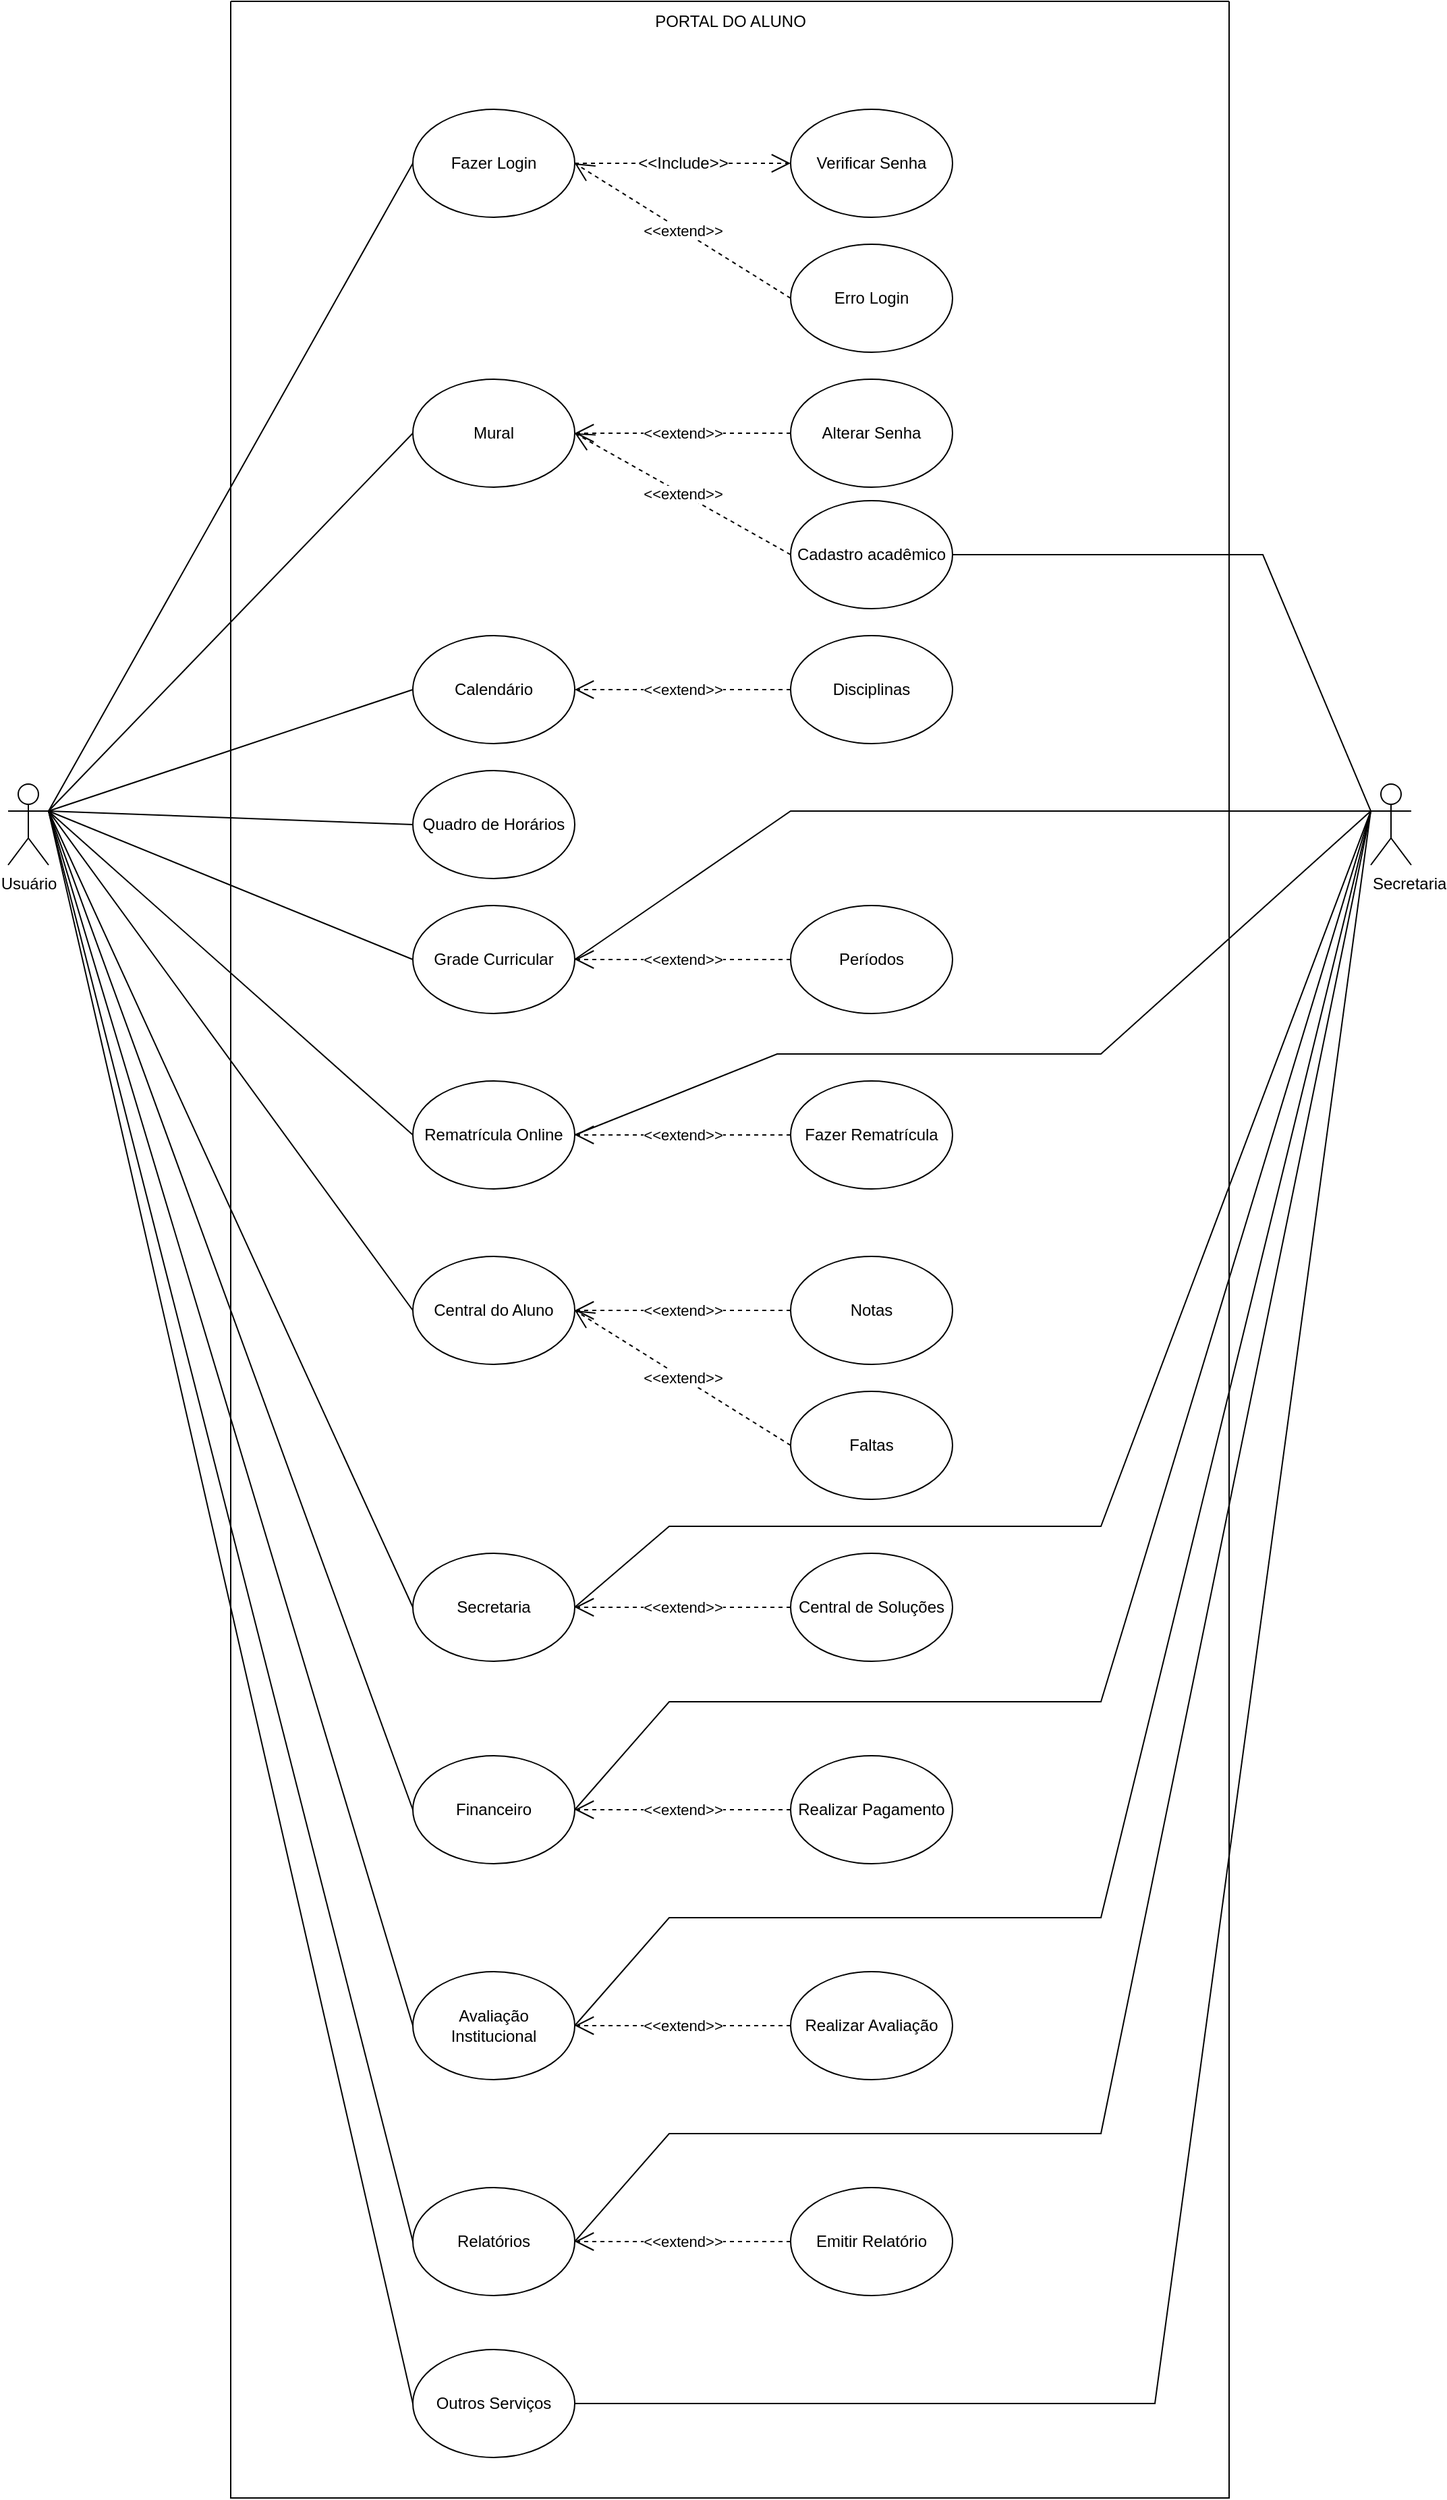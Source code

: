 <mxfile version="24.8.2">
  <diagram name="Página-1" id="nEp3XKZHIvh9Z4nqJTiU">
    <mxGraphModel dx="1434" dy="772" grid="1" gridSize="10" guides="1" tooltips="1" connect="1" arrows="1" fold="1" page="1" pageScale="1" pageWidth="1390" pageHeight="980" math="0" shadow="0">
      <root>
        <mxCell id="0" />
        <mxCell id="1" parent="0" />
        <mxCell id="v8q1E7bSoexo-ledSUc--1" value="Usuário" style="shape=umlActor;verticalLabelPosition=bottom;verticalAlign=top;html=1;outlineConnect=0;" parent="1" vertex="1">
          <mxGeometry x="175" y="580" width="30" height="60" as="geometry" />
        </mxCell>
        <mxCell id="v8q1E7bSoexo-ledSUc--21" value="Fazer Login" style="ellipse;whiteSpace=wrap;html=1;" parent="1" vertex="1">
          <mxGeometry x="475" y="80" width="120" height="80" as="geometry" />
        </mxCell>
        <mxCell id="v8q1E7bSoexo-ledSUc--29" value="" style="endArrow=none;html=1;rounded=0;entryX=0;entryY=0.5;entryDx=0;entryDy=0;exitX=1;exitY=0.333;exitDx=0;exitDy=0;exitPerimeter=0;" parent="1" source="v8q1E7bSoexo-ledSUc--1" target="v8q1E7bSoexo-ledSUc--21" edge="1">
          <mxGeometry width="50" height="50" relative="1" as="geometry">
            <mxPoint x="275" y="450" as="sourcePoint" />
            <mxPoint x="325" y="400" as="targetPoint" />
          </mxGeometry>
        </mxCell>
        <mxCell id="v8q1E7bSoexo-ledSUc--31" value="Mural" style="ellipse;whiteSpace=wrap;html=1;" parent="1" vertex="1">
          <mxGeometry x="475" y="280" width="120" height="80" as="geometry" />
        </mxCell>
        <mxCell id="v8q1E7bSoexo-ledSUc--32" value="Grade Curricular" style="ellipse;whiteSpace=wrap;html=1;" parent="1" vertex="1">
          <mxGeometry x="475" y="670" width="120" height="80" as="geometry" />
        </mxCell>
        <mxCell id="v8q1E7bSoexo-ledSUc--33" value="Quadro de Horários" style="ellipse;whiteSpace=wrap;html=1;" parent="1" vertex="1">
          <mxGeometry x="475" y="570" width="120" height="80" as="geometry" />
        </mxCell>
        <mxCell id="v8q1E7bSoexo-ledSUc--34" value="Rematrícula Online" style="ellipse;whiteSpace=wrap;html=1;" parent="1" vertex="1">
          <mxGeometry x="475" y="800" width="120" height="80" as="geometry" />
        </mxCell>
        <mxCell id="v8q1E7bSoexo-ledSUc--35" value="Central do Aluno" style="ellipse;whiteSpace=wrap;html=1;" parent="1" vertex="1">
          <mxGeometry x="475" y="930" width="120" height="80" as="geometry" />
        </mxCell>
        <mxCell id="v8q1E7bSoexo-ledSUc--36" value="Secretaria" style="ellipse;whiteSpace=wrap;html=1;" parent="1" vertex="1">
          <mxGeometry x="475" y="1150" width="120" height="80" as="geometry" />
        </mxCell>
        <mxCell id="v8q1E7bSoexo-ledSUc--37" value="Financeiro" style="ellipse;whiteSpace=wrap;html=1;" parent="1" vertex="1">
          <mxGeometry x="475" y="1300" width="120" height="80" as="geometry" />
        </mxCell>
        <mxCell id="v8q1E7bSoexo-ledSUc--41" value="" style="endArrow=none;html=1;rounded=0;entryX=0;entryY=0.5;entryDx=0;entryDy=0;exitX=1;exitY=0.333;exitDx=0;exitDy=0;exitPerimeter=0;" parent="1" source="v8q1E7bSoexo-ledSUc--1" target="v8q1E7bSoexo-ledSUc--31" edge="1">
          <mxGeometry width="50" height="50" relative="1" as="geometry">
            <mxPoint x="275" y="450" as="sourcePoint" />
            <mxPoint x="325" y="400" as="targetPoint" />
          </mxGeometry>
        </mxCell>
        <mxCell id="v8q1E7bSoexo-ledSUc--42" value="" style="endArrow=none;html=1;rounded=0;entryX=0;entryY=0.5;entryDx=0;entryDy=0;exitX=1;exitY=0.333;exitDx=0;exitDy=0;exitPerimeter=0;" parent="1" source="v8q1E7bSoexo-ledSUc--1" target="v8q1E7bSoexo-ledSUc--32" edge="1">
          <mxGeometry width="50" height="50" relative="1" as="geometry">
            <mxPoint x="275" y="450" as="sourcePoint" />
            <mxPoint x="325" y="400" as="targetPoint" />
          </mxGeometry>
        </mxCell>
        <mxCell id="v8q1E7bSoexo-ledSUc--43" value="" style="endArrow=none;html=1;rounded=0;entryX=0;entryY=0.5;entryDx=0;entryDy=0;exitX=1;exitY=0.333;exitDx=0;exitDy=0;exitPerimeter=0;" parent="1" source="v8q1E7bSoexo-ledSUc--1" target="v8q1E7bSoexo-ledSUc--33" edge="1">
          <mxGeometry width="50" height="50" relative="1" as="geometry">
            <mxPoint x="275" y="450" as="sourcePoint" />
            <mxPoint x="325" y="400" as="targetPoint" />
          </mxGeometry>
        </mxCell>
        <mxCell id="v8q1E7bSoexo-ledSUc--44" value="" style="endArrow=none;html=1;rounded=0;entryX=0;entryY=0.5;entryDx=0;entryDy=0;exitX=1;exitY=0.333;exitDx=0;exitDy=0;exitPerimeter=0;" parent="1" source="v8q1E7bSoexo-ledSUc--1" target="v8q1E7bSoexo-ledSUc--34" edge="1">
          <mxGeometry width="50" height="50" relative="1" as="geometry">
            <mxPoint x="275" y="450" as="sourcePoint" />
            <mxPoint x="325" y="400" as="targetPoint" />
          </mxGeometry>
        </mxCell>
        <mxCell id="v8q1E7bSoexo-ledSUc--45" value="" style="endArrow=none;html=1;rounded=0;entryX=0;entryY=0.5;entryDx=0;entryDy=0;exitX=1;exitY=0.333;exitDx=0;exitDy=0;exitPerimeter=0;" parent="1" source="v8q1E7bSoexo-ledSUc--1" target="v8q1E7bSoexo-ledSUc--35" edge="1">
          <mxGeometry width="50" height="50" relative="1" as="geometry">
            <mxPoint x="275" y="450" as="sourcePoint" />
            <mxPoint x="325" y="400" as="targetPoint" />
          </mxGeometry>
        </mxCell>
        <mxCell id="v8q1E7bSoexo-ledSUc--46" value="" style="endArrow=none;html=1;rounded=0;entryX=0;entryY=0.5;entryDx=0;entryDy=0;exitX=1;exitY=0.333;exitDx=0;exitDy=0;exitPerimeter=0;" parent="1" source="v8q1E7bSoexo-ledSUc--1" target="v8q1E7bSoexo-ledSUc--36" edge="1">
          <mxGeometry width="50" height="50" relative="1" as="geometry">
            <mxPoint x="275" y="450" as="sourcePoint" />
            <mxPoint x="325" y="400" as="targetPoint" />
          </mxGeometry>
        </mxCell>
        <mxCell id="v8q1E7bSoexo-ledSUc--48" value="" style="endArrow=none;html=1;rounded=0;entryX=0;entryY=0.5;entryDx=0;entryDy=0;exitX=1;exitY=0.333;exitDx=0;exitDy=0;exitPerimeter=0;" parent="1" source="v8q1E7bSoexo-ledSUc--1" target="v8q1E7bSoexo-ledSUc--37" edge="1">
          <mxGeometry width="50" height="50" relative="1" as="geometry">
            <mxPoint x="275" y="450" as="sourcePoint" />
            <mxPoint x="325" y="400" as="targetPoint" />
          </mxGeometry>
        </mxCell>
        <mxCell id="v8q1E7bSoexo-ledSUc--50" value="Avaliação Institucional" style="ellipse;whiteSpace=wrap;html=1;" parent="1" vertex="1">
          <mxGeometry x="475" y="1460" width="120" height="80" as="geometry" />
        </mxCell>
        <mxCell id="v8q1E7bSoexo-ledSUc--51" value="Relatórios" style="ellipse;whiteSpace=wrap;html=1;" parent="1" vertex="1">
          <mxGeometry x="475" y="1620" width="120" height="80" as="geometry" />
        </mxCell>
        <mxCell id="v8q1E7bSoexo-ledSUc--52" value="Outros Serviços" style="ellipse;whiteSpace=wrap;html=1;" parent="1" vertex="1">
          <mxGeometry x="475" y="1740" width="120" height="80" as="geometry" />
        </mxCell>
        <mxCell id="v8q1E7bSoexo-ledSUc--53" value="" style="endArrow=none;html=1;rounded=0;exitX=0;exitY=0.5;exitDx=0;exitDy=0;entryX=1;entryY=0.333;entryDx=0;entryDy=0;entryPerimeter=0;" parent="1" source="v8q1E7bSoexo-ledSUc--50" target="v8q1E7bSoexo-ledSUc--1" edge="1">
          <mxGeometry width="50" height="50" relative="1" as="geometry">
            <mxPoint x="475" y="920" as="sourcePoint" />
            <mxPoint x="275" y="450" as="targetPoint" />
          </mxGeometry>
        </mxCell>
        <mxCell id="v8q1E7bSoexo-ledSUc--54" value="" style="endArrow=none;html=1;rounded=0;exitX=0;exitY=0.5;exitDx=0;exitDy=0;entryX=1;entryY=0.333;entryDx=0;entryDy=0;entryPerimeter=0;" parent="1" source="v8q1E7bSoexo-ledSUc--51" target="v8q1E7bSoexo-ledSUc--1" edge="1">
          <mxGeometry width="50" height="50" relative="1" as="geometry">
            <mxPoint x="225" y="500" as="sourcePoint" />
            <mxPoint x="225" y="360" as="targetPoint" />
          </mxGeometry>
        </mxCell>
        <mxCell id="v8q1E7bSoexo-ledSUc--55" value="" style="endArrow=none;html=1;rounded=0;exitX=0;exitY=0.5;exitDx=0;exitDy=0;entryX=1;entryY=0.333;entryDx=0;entryDy=0;entryPerimeter=0;" parent="1" source="v8q1E7bSoexo-ledSUc--52" target="v8q1E7bSoexo-ledSUc--1" edge="1">
          <mxGeometry width="50" height="50" relative="1" as="geometry">
            <mxPoint x="225" y="500" as="sourcePoint" />
            <mxPoint x="275" y="450" as="targetPoint" />
          </mxGeometry>
        </mxCell>
        <mxCell id="m4IWM7re0CIuDxDTjpuN-1" value="Verificar Senha" style="ellipse;whiteSpace=wrap;html=1;" parent="1" vertex="1">
          <mxGeometry x="755" y="80" width="120" height="80" as="geometry" />
        </mxCell>
        <mxCell id="m4IWM7re0CIuDxDTjpuN-2" value="Erro Login" style="ellipse;whiteSpace=wrap;html=1;" parent="1" vertex="1">
          <mxGeometry x="755" y="180" width="120" height="80" as="geometry" />
        </mxCell>
        <mxCell id="m4IWM7re0CIuDxDTjpuN-6" value="&amp;lt;&amp;lt;extend&amp;gt;&amp;gt;" style="endArrow=open;endSize=12;dashed=1;html=1;rounded=0;entryX=1;entryY=0.5;entryDx=0;entryDy=0;exitX=0;exitY=0.5;exitDx=0;exitDy=0;" parent="1" source="m4IWM7re0CIuDxDTjpuN-2" target="v8q1E7bSoexo-ledSUc--21" edge="1">
          <mxGeometry width="160" relative="1" as="geometry">
            <mxPoint x="755" y="230" as="sourcePoint" />
            <mxPoint x="915" y="230" as="targetPoint" />
          </mxGeometry>
        </mxCell>
        <mxCell id="m4IWM7re0CIuDxDTjpuN-8" value="&lt;span style=&quot;font-size: 12px;&quot;&gt;&amp;lt;&amp;lt;Include&amp;gt;&amp;gt;&lt;/span&gt;" style="endArrow=open;endSize=12;dashed=1;html=1;rounded=0;" parent="1" edge="1">
          <mxGeometry width="160" relative="1" as="geometry">
            <mxPoint x="595" y="120" as="sourcePoint" />
            <mxPoint x="755" y="120" as="targetPoint" />
          </mxGeometry>
        </mxCell>
        <mxCell id="m4IWM7re0CIuDxDTjpuN-10" value="Fazer Rematrícula" style="ellipse;whiteSpace=wrap;html=1;" parent="1" vertex="1">
          <mxGeometry x="755" y="800" width="120" height="80" as="geometry" />
        </mxCell>
        <mxCell id="m4IWM7re0CIuDxDTjpuN-16" value="Cadastro acadêmico" style="ellipse;whiteSpace=wrap;html=1;" parent="1" vertex="1">
          <mxGeometry x="755" y="370" width="120" height="80" as="geometry" />
        </mxCell>
        <mxCell id="m4IWM7re0CIuDxDTjpuN-17" value="&amp;lt;&amp;lt;extend&amp;gt;&amp;gt;" style="endArrow=open;endSize=12;dashed=1;html=1;rounded=0;entryX=1;entryY=0.5;entryDx=0;entryDy=0;exitX=0;exitY=0.5;exitDx=0;exitDy=0;" parent="1" source="m4IWM7re0CIuDxDTjpuN-16" target="v8q1E7bSoexo-ledSUc--31" edge="1">
          <mxGeometry width="160" relative="1" as="geometry">
            <mxPoint x="755" y="340" as="sourcePoint" />
            <mxPoint x="915" y="340" as="targetPoint" />
          </mxGeometry>
        </mxCell>
        <mxCell id="m4IWM7re0CIuDxDTjpuN-18" value="Alterar Senha" style="ellipse;whiteSpace=wrap;html=1;" parent="1" vertex="1">
          <mxGeometry x="755" y="280" width="120" height="80" as="geometry" />
        </mxCell>
        <mxCell id="m4IWM7re0CIuDxDTjpuN-24" value="&amp;lt;&amp;lt;extend&amp;gt;&amp;gt;" style="endArrow=open;endSize=12;dashed=1;html=1;rounded=0;exitX=0;exitY=0.5;exitDx=0;exitDy=0;entryX=1;entryY=0.5;entryDx=0;entryDy=0;" parent="1" source="m4IWM7re0CIuDxDTjpuN-10" target="v8q1E7bSoexo-ledSUc--34" edge="1">
          <mxGeometry width="160" relative="1" as="geometry">
            <mxPoint x="695" y="770" as="sourcePoint" />
            <mxPoint x="855" y="770" as="targetPoint" />
          </mxGeometry>
        </mxCell>
        <mxCell id="m4IWM7re0CIuDxDTjpuN-25" value="&amp;lt;&amp;lt;extend&amp;gt;&amp;gt;" style="endArrow=open;endSize=12;dashed=1;html=1;rounded=0;exitX=0;exitY=0.5;exitDx=0;exitDy=0;entryX=1;entryY=0.5;entryDx=0;entryDy=0;" parent="1" source="m4IWM7re0CIuDxDTjpuN-18" target="v8q1E7bSoexo-ledSUc--31" edge="1">
          <mxGeometry width="160" relative="1" as="geometry">
            <mxPoint x="615" y="280" as="sourcePoint" />
            <mxPoint x="775" y="280" as="targetPoint" />
          </mxGeometry>
        </mxCell>
        <mxCell id="m4IWM7re0CIuDxDTjpuN-26" value="Calendário" style="ellipse;whiteSpace=wrap;html=1;" parent="1" vertex="1">
          <mxGeometry x="475" y="470" width="120" height="80" as="geometry" />
        </mxCell>
        <mxCell id="m4IWM7re0CIuDxDTjpuN-27" value="" style="endArrow=none;html=1;rounded=0;entryX=0;entryY=0.5;entryDx=0;entryDy=0;" parent="1" target="m4IWM7re0CIuDxDTjpuN-26" edge="1">
          <mxGeometry width="50" height="50" relative="1" as="geometry">
            <mxPoint x="205" y="600" as="sourcePoint" />
            <mxPoint x="355" y="550" as="targetPoint" />
          </mxGeometry>
        </mxCell>
        <mxCell id="m4IWM7re0CIuDxDTjpuN-28" value="Disciplinas" style="ellipse;whiteSpace=wrap;html=1;" parent="1" vertex="1">
          <mxGeometry x="755" y="470" width="120" height="80" as="geometry" />
        </mxCell>
        <mxCell id="m4IWM7re0CIuDxDTjpuN-29" value="&amp;lt;&amp;lt;extend&amp;gt;&amp;gt;" style="endArrow=open;endSize=12;dashed=1;html=1;rounded=0;entryX=1;entryY=0.5;entryDx=0;entryDy=0;exitX=0;exitY=0.5;exitDx=0;exitDy=0;" parent="1" source="m4IWM7re0CIuDxDTjpuN-28" target="m4IWM7re0CIuDxDTjpuN-26" edge="1">
          <mxGeometry width="160" relative="1" as="geometry">
            <mxPoint x="755" y="510" as="sourcePoint" />
            <mxPoint x="915" y="510" as="targetPoint" />
            <mxPoint as="offset" />
          </mxGeometry>
        </mxCell>
        <mxCell id="m4IWM7re0CIuDxDTjpuN-30" value="Períodos" style="ellipse;whiteSpace=wrap;html=1;" parent="1" vertex="1">
          <mxGeometry x="755" y="670" width="120" height="80" as="geometry" />
        </mxCell>
        <mxCell id="m4IWM7re0CIuDxDTjpuN-31" value="&amp;lt;&amp;lt;extend&amp;gt;&amp;gt;" style="endArrow=open;endSize=12;dashed=1;html=1;rounded=0;entryX=1;entryY=0.5;entryDx=0;entryDy=0;exitX=0;exitY=0.5;exitDx=0;exitDy=0;" parent="1" source="m4IWM7re0CIuDxDTjpuN-30" target="v8q1E7bSoexo-ledSUc--32" edge="1">
          <mxGeometry width="160" relative="1" as="geometry">
            <mxPoint x="665" y="740" as="sourcePoint" />
            <mxPoint x="825" y="740" as="targetPoint" />
          </mxGeometry>
        </mxCell>
        <mxCell id="m4IWM7re0CIuDxDTjpuN-32" value="Notas" style="ellipse;whiteSpace=wrap;html=1;" parent="1" vertex="1">
          <mxGeometry x="755" y="930" width="120" height="80" as="geometry" />
        </mxCell>
        <mxCell id="m4IWM7re0CIuDxDTjpuN-33" value="Faltas" style="ellipse;whiteSpace=wrap;html=1;" parent="1" vertex="1">
          <mxGeometry x="755" y="1030" width="120" height="80" as="geometry" />
        </mxCell>
        <mxCell id="m4IWM7re0CIuDxDTjpuN-35" value="&amp;lt;&amp;lt;extend&amp;gt;&amp;gt;" style="endArrow=open;endSize=12;dashed=1;html=1;rounded=0;exitX=0;exitY=0.5;exitDx=0;exitDy=0;entryX=1;entryY=0.5;entryDx=0;entryDy=0;" parent="1" source="m4IWM7re0CIuDxDTjpuN-33" target="v8q1E7bSoexo-ledSUc--35" edge="1">
          <mxGeometry width="160" relative="1" as="geometry">
            <mxPoint x="625" y="1030" as="sourcePoint" />
            <mxPoint x="785" y="1030" as="targetPoint" />
          </mxGeometry>
        </mxCell>
        <mxCell id="m4IWM7re0CIuDxDTjpuN-36" value="&amp;lt;&amp;lt;extend&amp;gt;&amp;gt;" style="endArrow=open;endSize=12;dashed=1;html=1;rounded=0;exitX=0;exitY=0.5;exitDx=0;exitDy=0;entryX=1;entryY=0.5;entryDx=0;entryDy=0;" parent="1" source="m4IWM7re0CIuDxDTjpuN-32" target="v8q1E7bSoexo-ledSUc--35" edge="1">
          <mxGeometry width="160" relative="1" as="geometry">
            <mxPoint x="615" y="920" as="sourcePoint" />
            <mxPoint x="775" y="920" as="targetPoint" />
          </mxGeometry>
        </mxCell>
        <mxCell id="m4IWM7re0CIuDxDTjpuN-37" value="Central de Soluções" style="ellipse;whiteSpace=wrap;html=1;" parent="1" vertex="1">
          <mxGeometry x="755" y="1150" width="120" height="80" as="geometry" />
        </mxCell>
        <mxCell id="m4IWM7re0CIuDxDTjpuN-38" value="&amp;lt;&amp;lt;extend&amp;gt;&amp;gt;" style="endArrow=open;endSize=12;dashed=1;html=1;rounded=0;entryX=1;entryY=0.5;entryDx=0;entryDy=0;exitX=0;exitY=0.5;exitDx=0;exitDy=0;" parent="1" source="m4IWM7re0CIuDxDTjpuN-37" target="v8q1E7bSoexo-ledSUc--36" edge="1">
          <mxGeometry width="160" relative="1" as="geometry">
            <mxPoint x="675" y="1180" as="sourcePoint" />
            <mxPoint x="785" y="1190" as="targetPoint" />
          </mxGeometry>
        </mxCell>
        <mxCell id="m4IWM7re0CIuDxDTjpuN-39" value="Realizar Avaliação" style="ellipse;whiteSpace=wrap;html=1;" parent="1" vertex="1">
          <mxGeometry x="755" y="1460" width="120" height="80" as="geometry" />
        </mxCell>
        <mxCell id="m4IWM7re0CIuDxDTjpuN-41" value="&amp;lt;&amp;lt;extend&amp;gt;&amp;gt;" style="endArrow=open;endSize=12;dashed=1;html=1;rounded=0;exitX=0;exitY=0.5;exitDx=0;exitDy=0;entryX=1;entryY=0.5;entryDx=0;entryDy=0;" parent="1" source="m4IWM7re0CIuDxDTjpuN-39" target="v8q1E7bSoexo-ledSUc--50" edge="1">
          <mxGeometry width="160" relative="1" as="geometry">
            <mxPoint x="665" y="1400" as="sourcePoint" />
            <mxPoint x="825" y="1400" as="targetPoint" />
            <mxPoint as="offset" />
          </mxGeometry>
        </mxCell>
        <mxCell id="m4IWM7re0CIuDxDTjpuN-42" value="Emitir Relatório" style="ellipse;whiteSpace=wrap;html=1;" parent="1" vertex="1">
          <mxGeometry x="755" y="1620" width="120" height="80" as="geometry" />
        </mxCell>
        <mxCell id="m4IWM7re0CIuDxDTjpuN-43" value="&amp;lt;&amp;lt;extend&amp;gt;&amp;gt;" style="endArrow=open;endSize=12;dashed=1;html=1;rounded=0;exitX=0;exitY=0.5;exitDx=0;exitDy=0;entryX=1;entryY=0.5;entryDx=0;entryDy=0;" parent="1" source="m4IWM7re0CIuDxDTjpuN-42" target="v8q1E7bSoexo-ledSUc--51" edge="1">
          <mxGeometry width="160" relative="1" as="geometry">
            <mxPoint x="685" y="1560" as="sourcePoint" />
            <mxPoint x="845" y="1560" as="targetPoint" />
          </mxGeometry>
        </mxCell>
        <mxCell id="m4IWM7re0CIuDxDTjpuN-44" value="&lt;span style=&quot;white-space: pre;&quot;&gt;&#x9;&lt;/span&gt;Secretaria" style="shape=umlActor;verticalLabelPosition=bottom;verticalAlign=top;html=1;" parent="1" vertex="1">
          <mxGeometry x="1185" y="580" width="30" height="60" as="geometry" />
        </mxCell>
        <mxCell id="m4IWM7re0CIuDxDTjpuN-53" value="" style="endArrow=none;html=1;rounded=0;entryX=0;entryY=0.333;entryDx=0;entryDy=0;entryPerimeter=0;exitX=1;exitY=0.5;exitDx=0;exitDy=0;" parent="1" source="v8q1E7bSoexo-ledSUc--32" target="m4IWM7re0CIuDxDTjpuN-44" edge="1">
          <mxGeometry width="50" height="50" relative="1" as="geometry">
            <mxPoint x="995" y="620" as="sourcePoint" />
            <mxPoint x="1045" y="570" as="targetPoint" />
            <Array as="points">
              <mxPoint x="755" y="600" />
              <mxPoint x="905" y="600" />
            </Array>
          </mxGeometry>
        </mxCell>
        <mxCell id="m4IWM7re0CIuDxDTjpuN-54" value="" style="endArrow=none;html=1;rounded=0;entryX=0;entryY=0.333;entryDx=0;entryDy=0;entryPerimeter=0;exitX=1;exitY=0.5;exitDx=0;exitDy=0;" parent="1" source="v8q1E7bSoexo-ledSUc--34" target="m4IWM7re0CIuDxDTjpuN-44" edge="1">
          <mxGeometry width="50" height="50" relative="1" as="geometry">
            <mxPoint x="655" y="780" as="sourcePoint" />
            <mxPoint x="1105" y="690" as="targetPoint" />
            <Array as="points">
              <mxPoint x="745" y="780" />
              <mxPoint x="985" y="780" />
            </Array>
          </mxGeometry>
        </mxCell>
        <mxCell id="m4IWM7re0CIuDxDTjpuN-56" value="" style="endArrow=none;html=1;rounded=0;entryX=0;entryY=0.333;entryDx=0;entryDy=0;entryPerimeter=0;exitX=1;exitY=0.5;exitDx=0;exitDy=0;" parent="1" source="v8q1E7bSoexo-ledSUc--36" target="m4IWM7re0CIuDxDTjpuN-44" edge="1">
          <mxGeometry width="50" height="50" relative="1" as="geometry">
            <mxPoint x="955" y="1130" as="sourcePoint" />
            <mxPoint x="1065" y="900" as="targetPoint" />
            <Array as="points">
              <mxPoint x="665" y="1130" />
              <mxPoint x="985" y="1130" />
            </Array>
          </mxGeometry>
        </mxCell>
        <mxCell id="m4IWM7re0CIuDxDTjpuN-58" value="" style="endArrow=none;html=1;rounded=0;entryX=0;entryY=0.333;entryDx=0;entryDy=0;entryPerimeter=0;exitX=1;exitY=0.5;exitDx=0;exitDy=0;" parent="1" source="v8q1E7bSoexo-ledSUc--37" target="m4IWM7re0CIuDxDTjpuN-44" edge="1">
          <mxGeometry width="50" height="50" relative="1" as="geometry">
            <mxPoint x="1055" y="1280" as="sourcePoint" />
            <mxPoint x="1165" y="1010" as="targetPoint" />
            <Array as="points">
              <mxPoint x="665" y="1260" />
              <mxPoint x="985" y="1260" />
            </Array>
          </mxGeometry>
        </mxCell>
        <mxCell id="m4IWM7re0CIuDxDTjpuN-59" value="Realizar Pagamento" style="ellipse;whiteSpace=wrap;html=1;" parent="1" vertex="1">
          <mxGeometry x="755" y="1300" width="120" height="80" as="geometry" />
        </mxCell>
        <mxCell id="m4IWM7re0CIuDxDTjpuN-60" value="&amp;lt;&amp;lt;extend&amp;gt;&amp;gt;" style="endArrow=open;endSize=12;dashed=1;html=1;rounded=0;exitX=0;exitY=0.5;exitDx=0;exitDy=0;entryX=1;entryY=0.5;entryDx=0;entryDy=0;" parent="1" source="m4IWM7re0CIuDxDTjpuN-59" target="v8q1E7bSoexo-ledSUc--37" edge="1">
          <mxGeometry width="160" relative="1" as="geometry">
            <mxPoint x="1085" y="1360" as="sourcePoint" />
            <mxPoint x="1245" y="1360" as="targetPoint" />
          </mxGeometry>
        </mxCell>
        <mxCell id="m4IWM7re0CIuDxDTjpuN-61" value="" style="endArrow=none;html=1;rounded=0;entryX=0;entryY=0.333;entryDx=0;entryDy=0;entryPerimeter=0;" parent="1" target="m4IWM7re0CIuDxDTjpuN-44" edge="1">
          <mxGeometry width="50" height="50" relative="1" as="geometry">
            <mxPoint x="595" y="1500" as="sourcePoint" />
            <mxPoint x="1175" y="1150" as="targetPoint" />
            <Array as="points">
              <mxPoint x="665" y="1420" />
              <mxPoint x="985" y="1420" />
            </Array>
          </mxGeometry>
        </mxCell>
        <mxCell id="m4IWM7re0CIuDxDTjpuN-62" value="" style="endArrow=none;html=1;rounded=0;entryX=0;entryY=0.333;entryDx=0;entryDy=0;entryPerimeter=0;exitX=1;exitY=0.5;exitDx=0;exitDy=0;" parent="1" source="v8q1E7bSoexo-ledSUc--51" target="m4IWM7re0CIuDxDTjpuN-44" edge="1">
          <mxGeometry width="50" height="50" relative="1" as="geometry">
            <mxPoint x="1005" y="1580" as="sourcePoint" />
            <mxPoint x="1285" y="1250" as="targetPoint" />
            <Array as="points">
              <mxPoint x="665" y="1580" />
              <mxPoint x="985" y="1580" />
            </Array>
          </mxGeometry>
        </mxCell>
        <mxCell id="m4IWM7re0CIuDxDTjpuN-64" value="" style="endArrow=none;html=1;rounded=0;entryX=0;entryY=0.333;entryDx=0;entryDy=0;entryPerimeter=0;exitX=1;exitY=0.5;exitDx=0;exitDy=0;" parent="1" source="v8q1E7bSoexo-ledSUc--52" target="m4IWM7re0CIuDxDTjpuN-44" edge="1">
          <mxGeometry width="50" height="50" relative="1" as="geometry">
            <mxPoint x="605" y="1780" as="sourcePoint" />
            <mxPoint x="1225" y="940" as="targetPoint" />
            <Array as="points">
              <mxPoint x="1025" y="1780" />
            </Array>
          </mxGeometry>
        </mxCell>
        <mxCell id="m4IWM7re0CIuDxDTjpuN-65" value="" style="endArrow=none;html=1;rounded=0;entryX=0;entryY=0.333;entryDx=0;entryDy=0;entryPerimeter=0;exitX=1;exitY=0.5;exitDx=0;exitDy=0;" parent="1" source="m4IWM7re0CIuDxDTjpuN-16" target="m4IWM7re0CIuDxDTjpuN-44" edge="1">
          <mxGeometry width="50" height="50" relative="1" as="geometry">
            <mxPoint x="1065" y="420" as="sourcePoint" />
            <mxPoint x="1135" y="460" as="targetPoint" />
            <Array as="points">
              <mxPoint x="1105" y="410" />
            </Array>
          </mxGeometry>
        </mxCell>
        <mxCell id="m4IWM7re0CIuDxDTjpuN-68" value="" style="swimlane;startSize=0;" parent="1" vertex="1">
          <mxGeometry x="340" width="740" height="1850" as="geometry" />
        </mxCell>
        <mxCell id="m4IWM7re0CIuDxDTjpuN-71" value="PORTAL DO ALUNO" style="text;html=1;align=center;verticalAlign=middle;resizable=0;points=[];autosize=1;strokeColor=none;fillColor=none;" parent="m4IWM7re0CIuDxDTjpuN-68" vertex="1">
          <mxGeometry x="300" width="140" height="30" as="geometry" />
        </mxCell>
      </root>
    </mxGraphModel>
  </diagram>
</mxfile>
